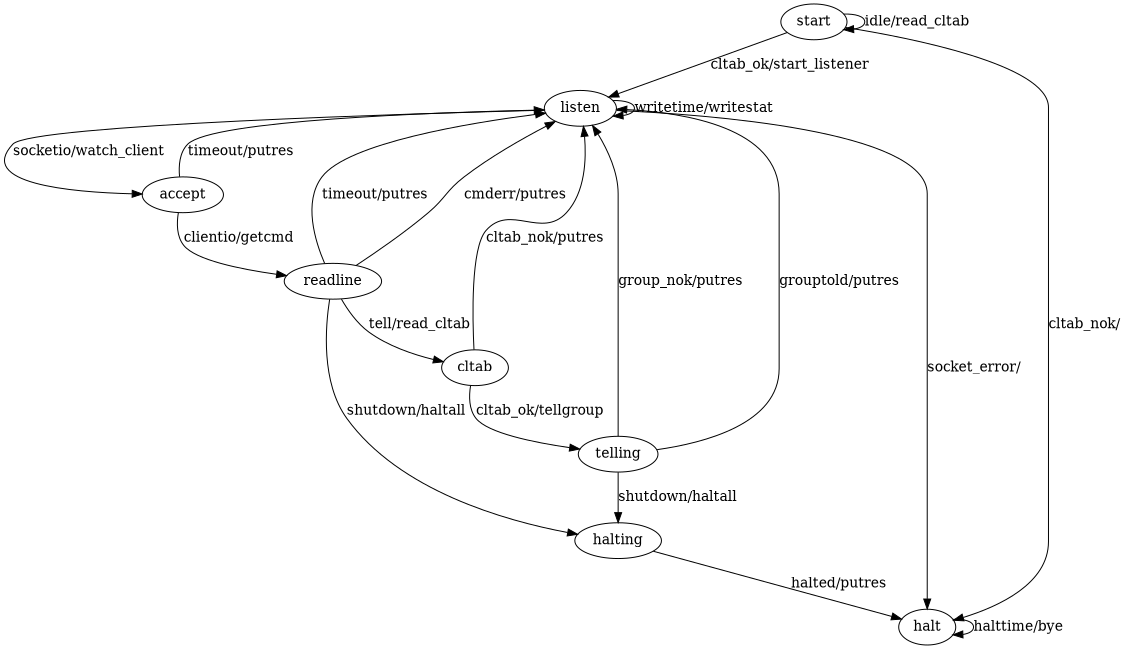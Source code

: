 digraph "Cluster::Init::DFA::Daemon"
{
  
  size="7.5,10";
  //rankdir=LR;
  //ratio=fill;


  //async: 
  start -> start [label="idle/read_cltab"];
  start -> listen [label="cltab_ok/start_listener"];
  //async: socketio
  start -> halt [label="cltab_nok/"];
  listen -> accept [label="socketio/watch_client"];
  //async: socketio clientio
  listen -> halt [label="socket_error/"];
  listen -> listen [label="writetime/writestat"];
  accept -> readline [label="clientio/getcmd"];
  accept -> listen [label="timeout/putres"];
  readline -> listen [label="timeout/putres"];
  readline -> listen [label="cmderr/putres"];
  readline -> cltab [label="tell/read_cltab"];
  readline -> halting [label="shutdown/haltall"];
  cltab -> listen [label="cltab_nok/putres"];
  cltab -> telling [label="cltab_ok/tellgroup"];
  telling -> listen [label="group_nok/putres"];
  telling -> listen [label="grouptold/putres"];
  telling -> halting [label="shutdown/haltall"];
  halting -> halt [label="halted/putres"];
  halt -> halt [label="halttime/bye"];

}
